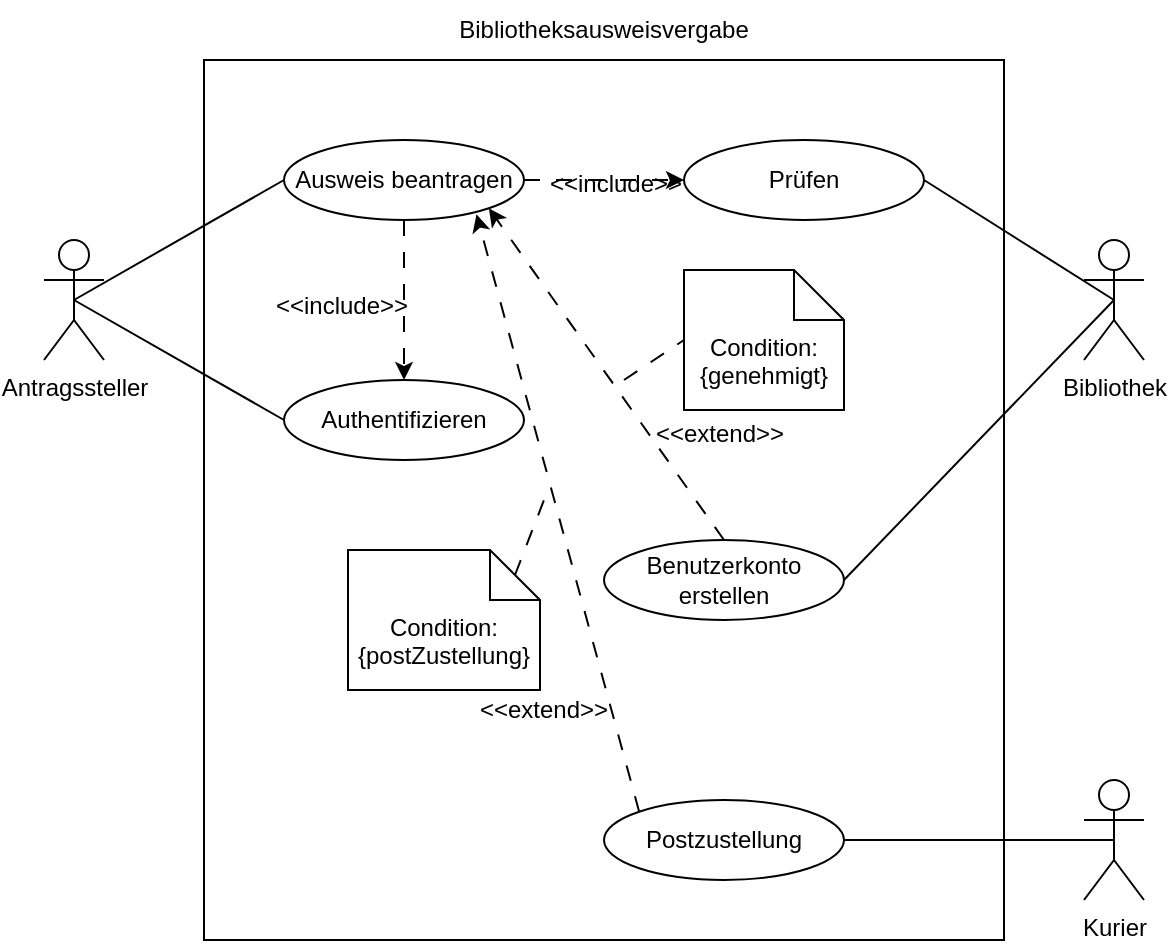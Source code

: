 <mxfile version="26.2.10">
  <diagram name="Page-1" id="ybD6EDNzNsXut4etSjXX">
    <mxGraphModel dx="680" dy="371" grid="1" gridSize="10" guides="1" tooltips="1" connect="1" arrows="1" fold="1" page="1" pageScale="1" pageWidth="850" pageHeight="1100" math="0" shadow="0">
      <root>
        <mxCell id="0" />
        <mxCell id="1" parent="0" />
        <mxCell id="vSUfRnCsbzk6jndtwh4L-34" value="" style="rounded=0;whiteSpace=wrap;html=1;fillColor=default;" vertex="1" parent="1">
          <mxGeometry x="120" y="400" width="400" height="440" as="geometry" />
        </mxCell>
        <mxCell id="vSUfRnCsbzk6jndtwh4L-1" value="Antragssteller" style="shape=umlActor;verticalLabelPosition=bottom;verticalAlign=top;html=1;outlineConnect=0;" vertex="1" parent="1">
          <mxGeometry x="40" y="490" width="30" height="60" as="geometry" />
        </mxCell>
        <mxCell id="vSUfRnCsbzk6jndtwh4L-4" value="Ausweis beantragen" style="ellipse;whiteSpace=wrap;html=1;" vertex="1" parent="1">
          <mxGeometry x="160" y="440" width="120" height="40" as="geometry" />
        </mxCell>
        <mxCell id="vSUfRnCsbzk6jndtwh4L-5" value="" style="endArrow=classic;html=1;rounded=0;exitX=0.5;exitY=1;exitDx=0;exitDy=0;entryX=0.5;entryY=0;entryDx=0;entryDy=0;dashed=1;dashPattern=8 8;" edge="1" parent="1" source="vSUfRnCsbzk6jndtwh4L-4" target="vSUfRnCsbzk6jndtwh4L-6">
          <mxGeometry width="50" height="50" relative="1" as="geometry">
            <mxPoint x="250" y="510" as="sourcePoint" />
            <mxPoint x="290" y="540" as="targetPoint" />
          </mxGeometry>
        </mxCell>
        <mxCell id="vSUfRnCsbzk6jndtwh4L-6" value="Authentifizieren" style="ellipse;whiteSpace=wrap;html=1;" vertex="1" parent="1">
          <mxGeometry x="160" y="560" width="120" height="40" as="geometry" />
        </mxCell>
        <mxCell id="vSUfRnCsbzk6jndtwh4L-7" value="" style="endArrow=none;html=1;rounded=0;exitX=0.5;exitY=0.5;exitDx=0;exitDy=0;exitPerimeter=0;entryX=0;entryY=0.5;entryDx=0;entryDy=0;" edge="1" parent="1" source="vSUfRnCsbzk6jndtwh4L-1" target="vSUfRnCsbzk6jndtwh4L-4">
          <mxGeometry width="50" height="50" relative="1" as="geometry">
            <mxPoint x="70" y="450" as="sourcePoint" />
            <mxPoint x="120" y="400" as="targetPoint" />
          </mxGeometry>
        </mxCell>
        <mxCell id="vSUfRnCsbzk6jndtwh4L-9" value="" style="endArrow=none;html=1;rounded=0;entryX=0;entryY=0.5;entryDx=0;entryDy=0;exitX=0.5;exitY=0.5;exitDx=0;exitDy=0;exitPerimeter=0;" edge="1" parent="1" source="vSUfRnCsbzk6jndtwh4L-1" target="vSUfRnCsbzk6jndtwh4L-6">
          <mxGeometry width="50" height="50" relative="1" as="geometry">
            <mxPoint x="70" y="510" as="sourcePoint" />
            <mxPoint x="170" y="470" as="targetPoint" />
          </mxGeometry>
        </mxCell>
        <mxCell id="vSUfRnCsbzk6jndtwh4L-11" value="&amp;lt;&amp;lt;include&amp;gt;&amp;gt;" style="text;html=1;align=center;verticalAlign=middle;whiteSpace=wrap;rounded=0;" vertex="1" parent="1">
          <mxGeometry x="159" y="508" width="60" height="30" as="geometry" />
        </mxCell>
        <mxCell id="vSUfRnCsbzk6jndtwh4L-12" value="" style="endArrow=classic;html=1;rounded=0;exitX=1;exitY=0.5;exitDx=0;exitDy=0;entryX=0;entryY=0.5;entryDx=0;entryDy=0;dashed=1;dashPattern=8 8;" edge="1" parent="1" source="vSUfRnCsbzk6jndtwh4L-4" target="vSUfRnCsbzk6jndtwh4L-13">
          <mxGeometry width="50" height="50" relative="1" as="geometry">
            <mxPoint x="330" y="425" as="sourcePoint" />
            <mxPoint x="330" y="505" as="targetPoint" />
          </mxGeometry>
        </mxCell>
        <mxCell id="vSUfRnCsbzk6jndtwh4L-13" value="Prüfen" style="ellipse;whiteSpace=wrap;html=1;" vertex="1" parent="1">
          <mxGeometry x="360" y="440" width="120" height="40" as="geometry" />
        </mxCell>
        <mxCell id="vSUfRnCsbzk6jndtwh4L-14" value="Bibliotheksausweisvergabe" style="text;html=1;align=center;verticalAlign=middle;whiteSpace=wrap;rounded=0;" vertex="1" parent="1">
          <mxGeometry x="120" y="370" width="400" height="30" as="geometry" />
        </mxCell>
        <mxCell id="vSUfRnCsbzk6jndtwh4L-15" value="Bibliothek" style="shape=umlActor;verticalLabelPosition=bottom;verticalAlign=top;html=1;outlineConnect=0;" vertex="1" parent="1">
          <mxGeometry x="560" y="490" width="30" height="60" as="geometry" />
        </mxCell>
        <mxCell id="vSUfRnCsbzk6jndtwh4L-16" value="" style="endArrow=none;html=1;rounded=0;exitX=0.5;exitY=0.5;exitDx=0;exitDy=0;exitPerimeter=0;entryX=1;entryY=0.5;entryDx=0;entryDy=0;" edge="1" parent="1" source="vSUfRnCsbzk6jndtwh4L-15" target="vSUfRnCsbzk6jndtwh4L-13">
          <mxGeometry width="50" height="50" relative="1" as="geometry">
            <mxPoint x="455" y="580" as="sourcePoint" />
            <mxPoint x="560" y="520" as="targetPoint" />
          </mxGeometry>
        </mxCell>
        <mxCell id="vSUfRnCsbzk6jndtwh4L-17" value="Benutzerkonto erstellen" style="ellipse;whiteSpace=wrap;html=1;" vertex="1" parent="1">
          <mxGeometry x="320" y="640" width="120" height="40" as="geometry" />
        </mxCell>
        <mxCell id="vSUfRnCsbzk6jndtwh4L-19" value="" style="endArrow=none;html=1;rounded=0;exitX=0.5;exitY=0.5;exitDx=0;exitDy=0;exitPerimeter=0;entryX=1;entryY=0.5;entryDx=0;entryDy=0;" edge="1" parent="1" source="vSUfRnCsbzk6jndtwh4L-15" target="vSUfRnCsbzk6jndtwh4L-17">
          <mxGeometry width="50" height="50" relative="1" as="geometry">
            <mxPoint x="585" y="530" as="sourcePoint" />
            <mxPoint x="490" y="470" as="targetPoint" />
          </mxGeometry>
        </mxCell>
        <mxCell id="vSUfRnCsbzk6jndtwh4L-20" value="" style="endArrow=classic;html=1;rounded=0;exitX=0.5;exitY=0;exitDx=0;exitDy=0;entryX=1;entryY=1;entryDx=0;entryDy=0;dashed=1;dashPattern=8 8;" edge="1" parent="1" source="vSUfRnCsbzk6jndtwh4L-17" target="vSUfRnCsbzk6jndtwh4L-4">
          <mxGeometry width="50" height="50" relative="1" as="geometry">
            <mxPoint x="230" y="490" as="sourcePoint" />
            <mxPoint x="230" y="570" as="targetPoint" />
          </mxGeometry>
        </mxCell>
        <mxCell id="vSUfRnCsbzk6jndtwh4L-21" value="&amp;lt;&amp;lt;extend&amp;gt;&amp;gt;" style="text;html=1;align=center;verticalAlign=middle;whiteSpace=wrap;rounded=0;" vertex="1" parent="1">
          <mxGeometry x="348" y="572" width="60" height="30" as="geometry" />
        </mxCell>
        <mxCell id="vSUfRnCsbzk6jndtwh4L-22" value="Condition:{genehmigt}" style="shape=note2;boundedLbl=1;whiteSpace=wrap;html=1;size=25;verticalAlign=top;align=center;" vertex="1" parent="1">
          <mxGeometry x="360" y="505" width="80" height="70" as="geometry" />
        </mxCell>
        <mxCell id="vSUfRnCsbzk6jndtwh4L-23" value="" style="endArrow=classic;html=1;rounded=0;exitX=0;exitY=1;exitDx=0;exitDy=0;dashed=1;dashPattern=8 8;exitPerimeter=0;strokeColor=none;" edge="1" parent="1" source="vSUfRnCsbzk6jndtwh4L-22">
          <mxGeometry width="50" height="50" relative="1" as="geometry">
            <mxPoint x="430" y="690" as="sourcePoint" />
            <mxPoint x="340" y="580" as="targetPoint" />
          </mxGeometry>
        </mxCell>
        <mxCell id="vSUfRnCsbzk6jndtwh4L-24" value="" style="endArrow=none;dashed=1;html=1;rounded=0;entryX=0;entryY=0.5;entryDx=0;entryDy=0;entryPerimeter=0;dashPattern=8 8;" edge="1" parent="1" target="vSUfRnCsbzk6jndtwh4L-22">
          <mxGeometry width="50" height="50" relative="1" as="geometry">
            <mxPoint x="330" y="560" as="sourcePoint" />
            <mxPoint x="270" y="650" as="targetPoint" />
          </mxGeometry>
        </mxCell>
        <mxCell id="vSUfRnCsbzk6jndtwh4L-25" value="Kurier" style="shape=umlActor;verticalLabelPosition=bottom;verticalAlign=top;html=1;outlineConnect=0;" vertex="1" parent="1">
          <mxGeometry x="560" y="760" width="30" height="60" as="geometry" />
        </mxCell>
        <mxCell id="vSUfRnCsbzk6jndtwh4L-26" value="Postzustellung" style="ellipse;whiteSpace=wrap;html=1;" vertex="1" parent="1">
          <mxGeometry x="320" y="770" width="120" height="40" as="geometry" />
        </mxCell>
        <mxCell id="vSUfRnCsbzk6jndtwh4L-27" value="" style="endArrow=none;html=1;rounded=0;entryX=1;entryY=0.5;entryDx=0;entryDy=0;exitX=0.5;exitY=0.5;exitDx=0;exitDy=0;exitPerimeter=0;" edge="1" parent="1" source="vSUfRnCsbzk6jndtwh4L-25" target="vSUfRnCsbzk6jndtwh4L-26">
          <mxGeometry width="50" height="50" relative="1" as="geometry">
            <mxPoint x="530" y="780" as="sourcePoint" />
            <mxPoint x="630" y="690" as="targetPoint" />
          </mxGeometry>
        </mxCell>
        <mxCell id="vSUfRnCsbzk6jndtwh4L-28" value="" style="endArrow=classic;html=1;rounded=0;exitX=0;exitY=0;exitDx=0;exitDy=0;dashed=1;dashPattern=8 8;entryX=0.802;entryY=0.927;entryDx=0;entryDy=0;entryPerimeter=0;" edge="1" parent="1" source="vSUfRnCsbzk6jndtwh4L-26" target="vSUfRnCsbzk6jndtwh4L-4">
          <mxGeometry width="50" height="50" relative="1" as="geometry">
            <mxPoint x="390" y="650" as="sourcePoint" />
            <mxPoint x="250" y="510" as="targetPoint" />
          </mxGeometry>
        </mxCell>
        <mxCell id="vSUfRnCsbzk6jndtwh4L-29" value="&amp;lt;&amp;lt;extend&amp;gt;&amp;gt;" style="text;html=1;align=center;verticalAlign=middle;whiteSpace=wrap;rounded=0;" vertex="1" parent="1">
          <mxGeometry x="260" y="710" width="60" height="30" as="geometry" />
        </mxCell>
        <mxCell id="vSUfRnCsbzk6jndtwh4L-30" value="Condition:{postZustellung}" style="shape=note2;boundedLbl=1;whiteSpace=wrap;html=1;size=25;verticalAlign=top;align=center;" vertex="1" parent="1">
          <mxGeometry x="192" y="645" width="96" height="70" as="geometry" />
        </mxCell>
        <mxCell id="vSUfRnCsbzk6jndtwh4L-31" value="" style="endArrow=none;dashed=1;html=1;rounded=0;dashPattern=8 8;exitX=0;exitY=0;exitDx=83.5;exitDy=12.5;exitPerimeter=0;" edge="1" parent="1" source="vSUfRnCsbzk6jndtwh4L-30">
          <mxGeometry width="50" height="50" relative="1" as="geometry">
            <mxPoint x="340" y="570" as="sourcePoint" />
            <mxPoint x="290" y="620" as="targetPoint" />
          </mxGeometry>
        </mxCell>
        <mxCell id="vSUfRnCsbzk6jndtwh4L-35" value="&amp;lt;&amp;lt;include&amp;gt;&amp;gt;" style="text;html=1;align=center;verticalAlign=middle;whiteSpace=wrap;rounded=0;" vertex="1" parent="1">
          <mxGeometry x="296" y="447" width="60" height="30" as="geometry" />
        </mxCell>
      </root>
    </mxGraphModel>
  </diagram>
</mxfile>
